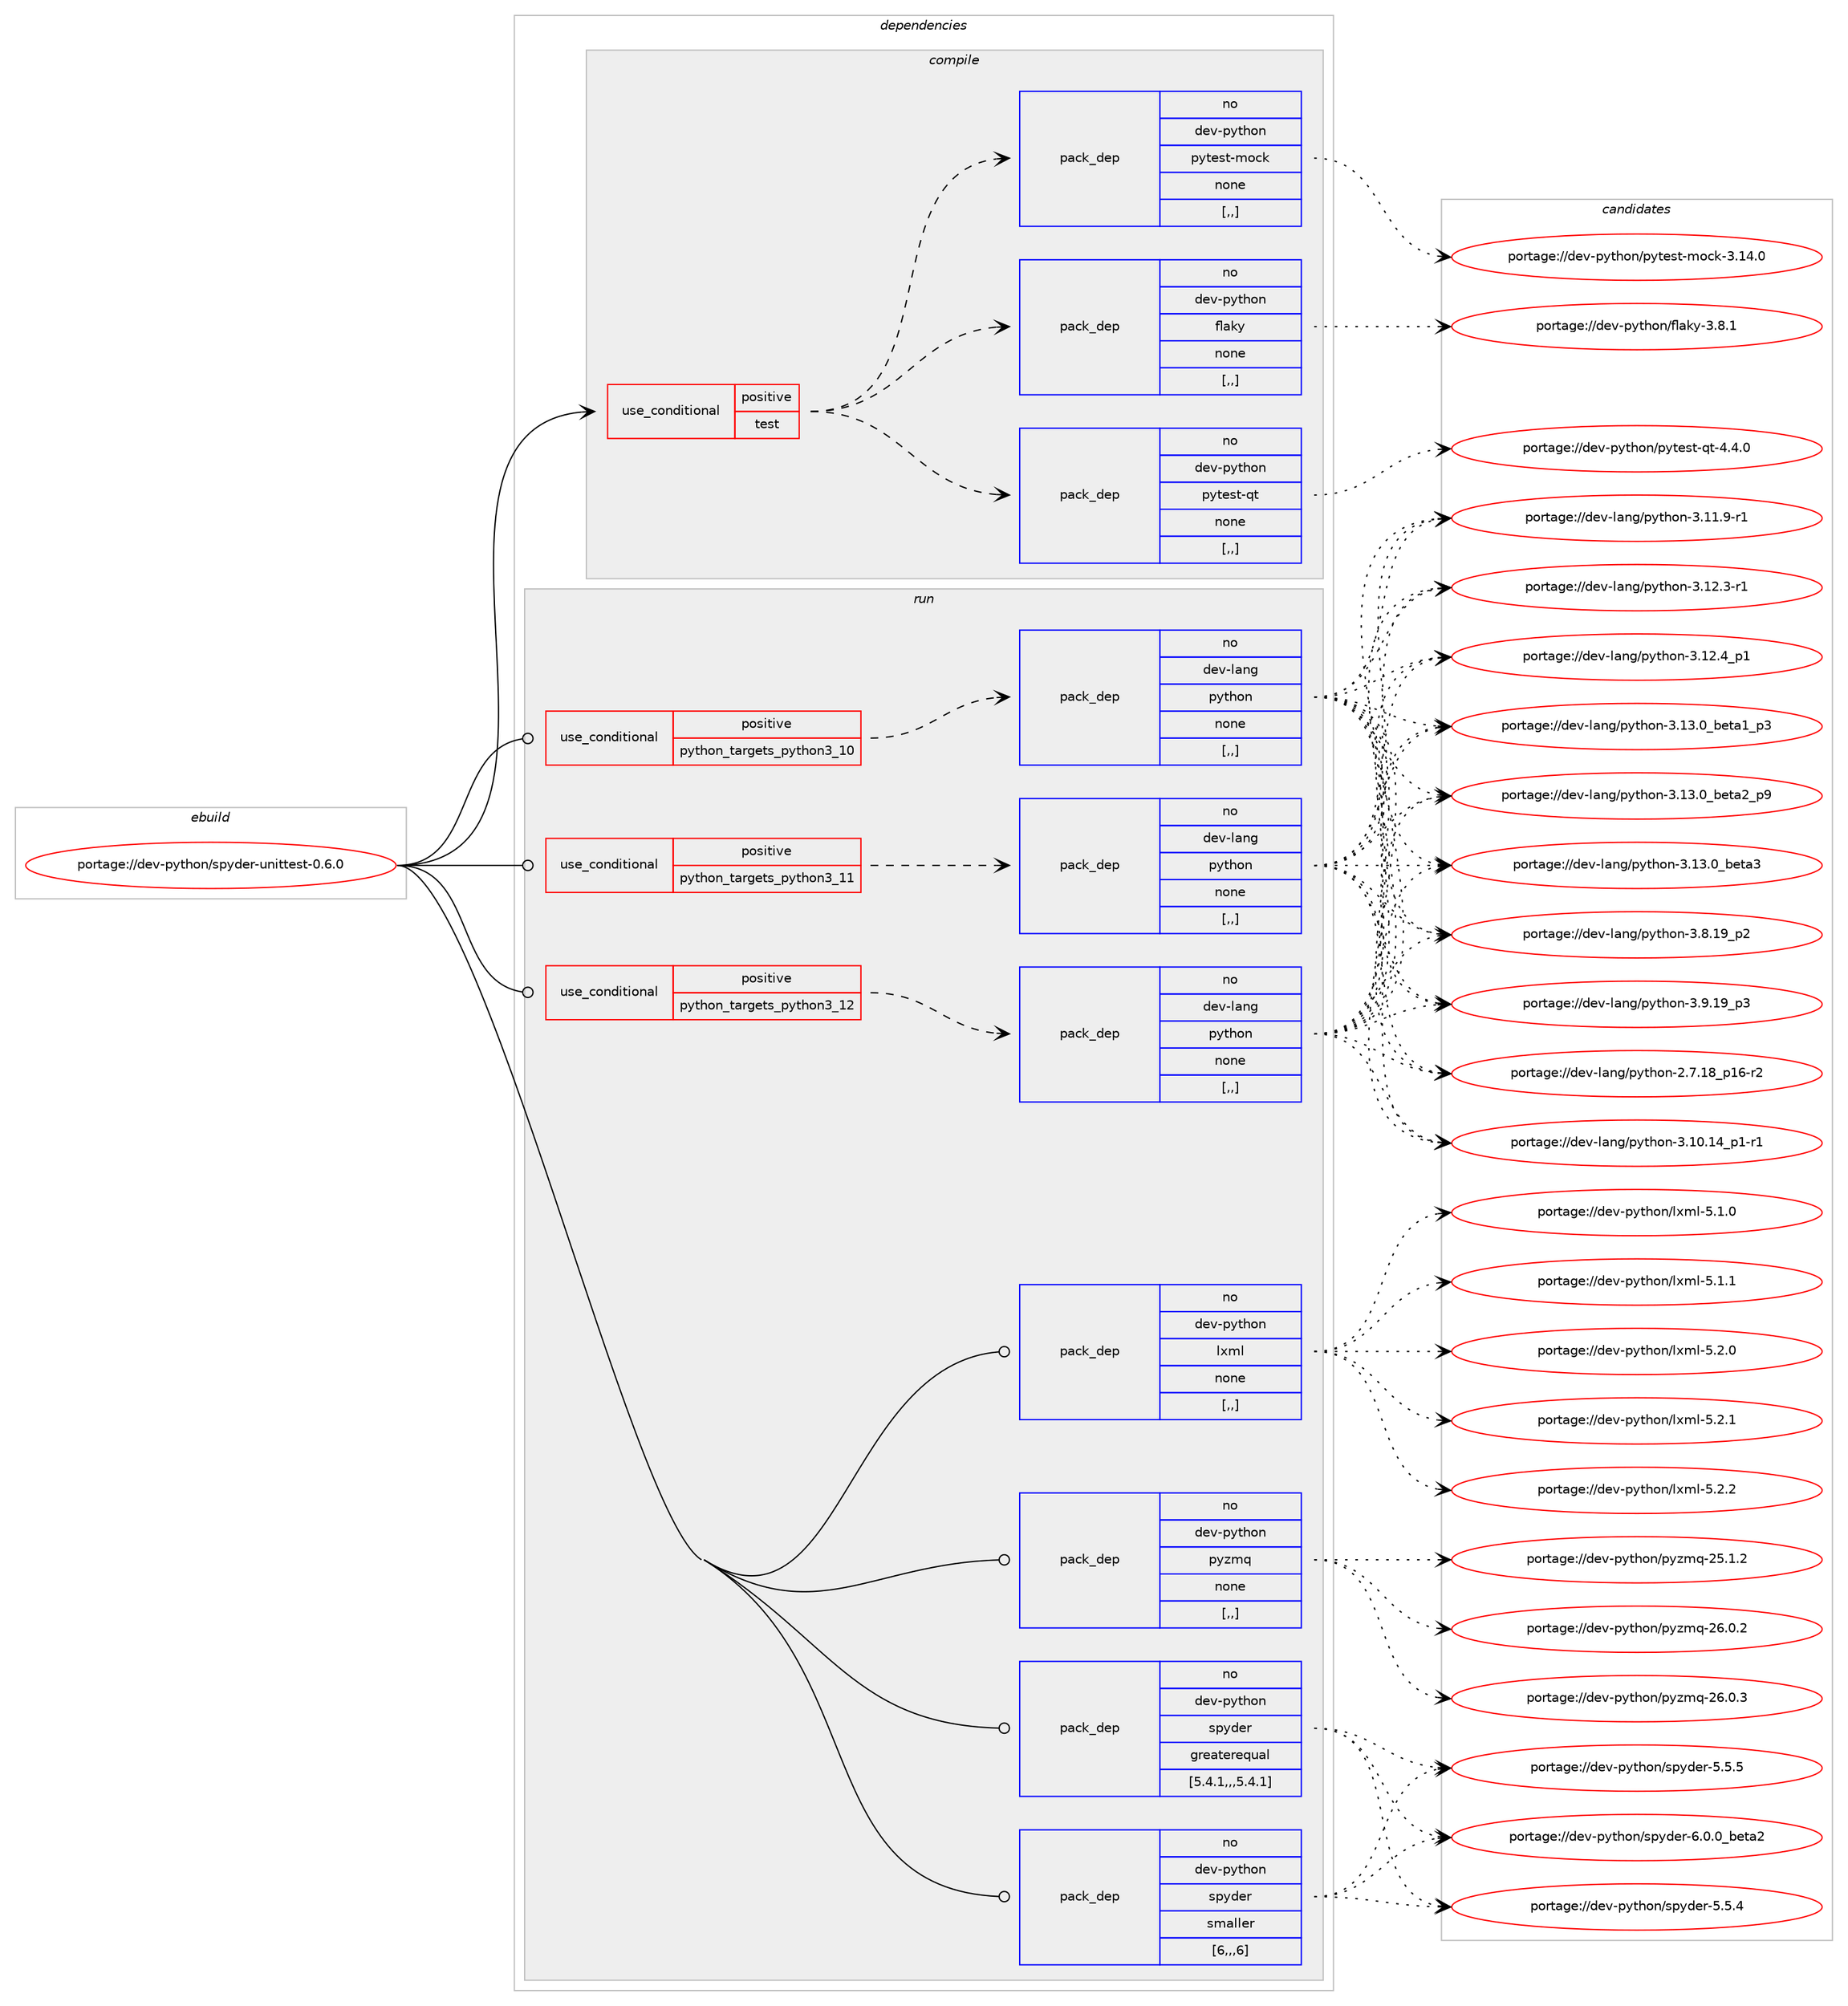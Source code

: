 digraph prolog {

# *************
# Graph options
# *************

newrank=true;
concentrate=true;
compound=true;
graph [rankdir=LR,fontname=Helvetica,fontsize=10,ranksep=1.5];#, ranksep=2.5, nodesep=0.2];
edge  [arrowhead=vee];
node  [fontname=Helvetica,fontsize=10];

# **********
# The ebuild
# **********

subgraph cluster_leftcol {
color=gray;
rank=same;
label=<<i>ebuild</i>>;
id [label="portage://dev-python/spyder-unittest-0.6.0", color=red, width=4, href="../dev-python/spyder-unittest-0.6.0.svg"];
}

# ****************
# The dependencies
# ****************

subgraph cluster_midcol {
color=gray;
label=<<i>dependencies</i>>;
subgraph cluster_compile {
fillcolor="#eeeeee";
style=filled;
label=<<i>compile</i>>;
subgraph cond38701 {
dependency160335 [label=<<TABLE BORDER="0" CELLBORDER="1" CELLSPACING="0" CELLPADDING="4"><TR><TD ROWSPAN="3" CELLPADDING="10">use_conditional</TD></TR><TR><TD>positive</TD></TR><TR><TD>test</TD></TR></TABLE>>, shape=none, color=red];
subgraph pack120396 {
dependency160336 [label=<<TABLE BORDER="0" CELLBORDER="1" CELLSPACING="0" CELLPADDING="4" WIDTH="220"><TR><TD ROWSPAN="6" CELLPADDING="30">pack_dep</TD></TR><TR><TD WIDTH="110">no</TD></TR><TR><TD>dev-python</TD></TR><TR><TD>flaky</TD></TR><TR><TD>none</TD></TR><TR><TD>[,,]</TD></TR></TABLE>>, shape=none, color=blue];
}
dependency160335:e -> dependency160336:w [weight=20,style="dashed",arrowhead="vee"];
subgraph pack120397 {
dependency160337 [label=<<TABLE BORDER="0" CELLBORDER="1" CELLSPACING="0" CELLPADDING="4" WIDTH="220"><TR><TD ROWSPAN="6" CELLPADDING="30">pack_dep</TD></TR><TR><TD WIDTH="110">no</TD></TR><TR><TD>dev-python</TD></TR><TR><TD>pytest-mock</TD></TR><TR><TD>none</TD></TR><TR><TD>[,,]</TD></TR></TABLE>>, shape=none, color=blue];
}
dependency160335:e -> dependency160337:w [weight=20,style="dashed",arrowhead="vee"];
subgraph pack120398 {
dependency160338 [label=<<TABLE BORDER="0" CELLBORDER="1" CELLSPACING="0" CELLPADDING="4" WIDTH="220"><TR><TD ROWSPAN="6" CELLPADDING="30">pack_dep</TD></TR><TR><TD WIDTH="110">no</TD></TR><TR><TD>dev-python</TD></TR><TR><TD>pytest-qt</TD></TR><TR><TD>none</TD></TR><TR><TD>[,,]</TD></TR></TABLE>>, shape=none, color=blue];
}
dependency160335:e -> dependency160338:w [weight=20,style="dashed",arrowhead="vee"];
}
id:e -> dependency160335:w [weight=20,style="solid",arrowhead="vee"];
}
subgraph cluster_compileandrun {
fillcolor="#eeeeee";
style=filled;
label=<<i>compile and run</i>>;
}
subgraph cluster_run {
fillcolor="#eeeeee";
style=filled;
label=<<i>run</i>>;
subgraph cond38702 {
dependency160339 [label=<<TABLE BORDER="0" CELLBORDER="1" CELLSPACING="0" CELLPADDING="4"><TR><TD ROWSPAN="3" CELLPADDING="10">use_conditional</TD></TR><TR><TD>positive</TD></TR><TR><TD>python_targets_python3_10</TD></TR></TABLE>>, shape=none, color=red];
subgraph pack120399 {
dependency160340 [label=<<TABLE BORDER="0" CELLBORDER="1" CELLSPACING="0" CELLPADDING="4" WIDTH="220"><TR><TD ROWSPAN="6" CELLPADDING="30">pack_dep</TD></TR><TR><TD WIDTH="110">no</TD></TR><TR><TD>dev-lang</TD></TR><TR><TD>python</TD></TR><TR><TD>none</TD></TR><TR><TD>[,,]</TD></TR></TABLE>>, shape=none, color=blue];
}
dependency160339:e -> dependency160340:w [weight=20,style="dashed",arrowhead="vee"];
}
id:e -> dependency160339:w [weight=20,style="solid",arrowhead="odot"];
subgraph cond38703 {
dependency160341 [label=<<TABLE BORDER="0" CELLBORDER="1" CELLSPACING="0" CELLPADDING="4"><TR><TD ROWSPAN="3" CELLPADDING="10">use_conditional</TD></TR><TR><TD>positive</TD></TR><TR><TD>python_targets_python3_11</TD></TR></TABLE>>, shape=none, color=red];
subgraph pack120400 {
dependency160342 [label=<<TABLE BORDER="0" CELLBORDER="1" CELLSPACING="0" CELLPADDING="4" WIDTH="220"><TR><TD ROWSPAN="6" CELLPADDING="30">pack_dep</TD></TR><TR><TD WIDTH="110">no</TD></TR><TR><TD>dev-lang</TD></TR><TR><TD>python</TD></TR><TR><TD>none</TD></TR><TR><TD>[,,]</TD></TR></TABLE>>, shape=none, color=blue];
}
dependency160341:e -> dependency160342:w [weight=20,style="dashed",arrowhead="vee"];
}
id:e -> dependency160341:w [weight=20,style="solid",arrowhead="odot"];
subgraph cond38704 {
dependency160343 [label=<<TABLE BORDER="0" CELLBORDER="1" CELLSPACING="0" CELLPADDING="4"><TR><TD ROWSPAN="3" CELLPADDING="10">use_conditional</TD></TR><TR><TD>positive</TD></TR><TR><TD>python_targets_python3_12</TD></TR></TABLE>>, shape=none, color=red];
subgraph pack120401 {
dependency160344 [label=<<TABLE BORDER="0" CELLBORDER="1" CELLSPACING="0" CELLPADDING="4" WIDTH="220"><TR><TD ROWSPAN="6" CELLPADDING="30">pack_dep</TD></TR><TR><TD WIDTH="110">no</TD></TR><TR><TD>dev-lang</TD></TR><TR><TD>python</TD></TR><TR><TD>none</TD></TR><TR><TD>[,,]</TD></TR></TABLE>>, shape=none, color=blue];
}
dependency160343:e -> dependency160344:w [weight=20,style="dashed",arrowhead="vee"];
}
id:e -> dependency160343:w [weight=20,style="solid",arrowhead="odot"];
subgraph pack120402 {
dependency160345 [label=<<TABLE BORDER="0" CELLBORDER="1" CELLSPACING="0" CELLPADDING="4" WIDTH="220"><TR><TD ROWSPAN="6" CELLPADDING="30">pack_dep</TD></TR><TR><TD WIDTH="110">no</TD></TR><TR><TD>dev-python</TD></TR><TR><TD>lxml</TD></TR><TR><TD>none</TD></TR><TR><TD>[,,]</TD></TR></TABLE>>, shape=none, color=blue];
}
id:e -> dependency160345:w [weight=20,style="solid",arrowhead="odot"];
subgraph pack120403 {
dependency160346 [label=<<TABLE BORDER="0" CELLBORDER="1" CELLSPACING="0" CELLPADDING="4" WIDTH="220"><TR><TD ROWSPAN="6" CELLPADDING="30">pack_dep</TD></TR><TR><TD WIDTH="110">no</TD></TR><TR><TD>dev-python</TD></TR><TR><TD>pyzmq</TD></TR><TR><TD>none</TD></TR><TR><TD>[,,]</TD></TR></TABLE>>, shape=none, color=blue];
}
id:e -> dependency160346:w [weight=20,style="solid",arrowhead="odot"];
subgraph pack120404 {
dependency160347 [label=<<TABLE BORDER="0" CELLBORDER="1" CELLSPACING="0" CELLPADDING="4" WIDTH="220"><TR><TD ROWSPAN="6" CELLPADDING="30">pack_dep</TD></TR><TR><TD WIDTH="110">no</TD></TR><TR><TD>dev-python</TD></TR><TR><TD>spyder</TD></TR><TR><TD>greaterequal</TD></TR><TR><TD>[5.4.1,,,5.4.1]</TD></TR></TABLE>>, shape=none, color=blue];
}
id:e -> dependency160347:w [weight=20,style="solid",arrowhead="odot"];
subgraph pack120405 {
dependency160348 [label=<<TABLE BORDER="0" CELLBORDER="1" CELLSPACING="0" CELLPADDING="4" WIDTH="220"><TR><TD ROWSPAN="6" CELLPADDING="30">pack_dep</TD></TR><TR><TD WIDTH="110">no</TD></TR><TR><TD>dev-python</TD></TR><TR><TD>spyder</TD></TR><TR><TD>smaller</TD></TR><TR><TD>[6,,,6]</TD></TR></TABLE>>, shape=none, color=blue];
}
id:e -> dependency160348:w [weight=20,style="solid",arrowhead="odot"];
}
}

# **************
# The candidates
# **************

subgraph cluster_choices {
rank=same;
color=gray;
label=<<i>candidates</i>>;

subgraph choice120396 {
color=black;
nodesep=1;
choice100101118451121211161041111104710210897107121455146564649 [label="portage://dev-python/flaky-3.8.1", color=red, width=4,href="../dev-python/flaky-3.8.1.svg"];
dependency160336:e -> choice100101118451121211161041111104710210897107121455146564649:w [style=dotted,weight="100"];
}
subgraph choice120397 {
color=black;
nodesep=1;
choice1001011184511212111610411111047112121116101115116451091119910745514649524648 [label="portage://dev-python/pytest-mock-3.14.0", color=red, width=4,href="../dev-python/pytest-mock-3.14.0.svg"];
dependency160337:e -> choice1001011184511212111610411111047112121116101115116451091119910745514649524648:w [style=dotted,weight="100"];
}
subgraph choice120398 {
color=black;
nodesep=1;
choice100101118451121211161041111104711212111610111511645113116455246524648 [label="portage://dev-python/pytest-qt-4.4.0", color=red, width=4,href="../dev-python/pytest-qt-4.4.0.svg"];
dependency160338:e -> choice100101118451121211161041111104711212111610111511645113116455246524648:w [style=dotted,weight="100"];
}
subgraph choice120399 {
color=black;
nodesep=1;
choice100101118451089711010347112121116104111110455046554649569511249544511450 [label="portage://dev-lang/python-2.7.18_p16-r2", color=red, width=4,href="../dev-lang/python-2.7.18_p16-r2.svg"];
choice100101118451089711010347112121116104111110455146494846495295112494511449 [label="portage://dev-lang/python-3.10.14_p1-r1", color=red, width=4,href="../dev-lang/python-3.10.14_p1-r1.svg"];
choice100101118451089711010347112121116104111110455146494946574511449 [label="portage://dev-lang/python-3.11.9-r1", color=red, width=4,href="../dev-lang/python-3.11.9-r1.svg"];
choice100101118451089711010347112121116104111110455146495046514511449 [label="portage://dev-lang/python-3.12.3-r1", color=red, width=4,href="../dev-lang/python-3.12.3-r1.svg"];
choice100101118451089711010347112121116104111110455146495046529511249 [label="portage://dev-lang/python-3.12.4_p1", color=red, width=4,href="../dev-lang/python-3.12.4_p1.svg"];
choice10010111845108971101034711212111610411111045514649514648959810111697499511251 [label="portage://dev-lang/python-3.13.0_beta1_p3", color=red, width=4,href="../dev-lang/python-3.13.0_beta1_p3.svg"];
choice10010111845108971101034711212111610411111045514649514648959810111697509511257 [label="portage://dev-lang/python-3.13.0_beta2_p9", color=red, width=4,href="../dev-lang/python-3.13.0_beta2_p9.svg"];
choice1001011184510897110103471121211161041111104551464951464895981011169751 [label="portage://dev-lang/python-3.13.0_beta3", color=red, width=4,href="../dev-lang/python-3.13.0_beta3.svg"];
choice100101118451089711010347112121116104111110455146564649579511250 [label="portage://dev-lang/python-3.8.19_p2", color=red, width=4,href="../dev-lang/python-3.8.19_p2.svg"];
choice100101118451089711010347112121116104111110455146574649579511251 [label="portage://dev-lang/python-3.9.19_p3", color=red, width=4,href="../dev-lang/python-3.9.19_p3.svg"];
dependency160340:e -> choice100101118451089711010347112121116104111110455046554649569511249544511450:w [style=dotted,weight="100"];
dependency160340:e -> choice100101118451089711010347112121116104111110455146494846495295112494511449:w [style=dotted,weight="100"];
dependency160340:e -> choice100101118451089711010347112121116104111110455146494946574511449:w [style=dotted,weight="100"];
dependency160340:e -> choice100101118451089711010347112121116104111110455146495046514511449:w [style=dotted,weight="100"];
dependency160340:e -> choice100101118451089711010347112121116104111110455146495046529511249:w [style=dotted,weight="100"];
dependency160340:e -> choice10010111845108971101034711212111610411111045514649514648959810111697499511251:w [style=dotted,weight="100"];
dependency160340:e -> choice10010111845108971101034711212111610411111045514649514648959810111697509511257:w [style=dotted,weight="100"];
dependency160340:e -> choice1001011184510897110103471121211161041111104551464951464895981011169751:w [style=dotted,weight="100"];
dependency160340:e -> choice100101118451089711010347112121116104111110455146564649579511250:w [style=dotted,weight="100"];
dependency160340:e -> choice100101118451089711010347112121116104111110455146574649579511251:w [style=dotted,weight="100"];
}
subgraph choice120400 {
color=black;
nodesep=1;
choice100101118451089711010347112121116104111110455046554649569511249544511450 [label="portage://dev-lang/python-2.7.18_p16-r2", color=red, width=4,href="../dev-lang/python-2.7.18_p16-r2.svg"];
choice100101118451089711010347112121116104111110455146494846495295112494511449 [label="portage://dev-lang/python-3.10.14_p1-r1", color=red, width=4,href="../dev-lang/python-3.10.14_p1-r1.svg"];
choice100101118451089711010347112121116104111110455146494946574511449 [label="portage://dev-lang/python-3.11.9-r1", color=red, width=4,href="../dev-lang/python-3.11.9-r1.svg"];
choice100101118451089711010347112121116104111110455146495046514511449 [label="portage://dev-lang/python-3.12.3-r1", color=red, width=4,href="../dev-lang/python-3.12.3-r1.svg"];
choice100101118451089711010347112121116104111110455146495046529511249 [label="portage://dev-lang/python-3.12.4_p1", color=red, width=4,href="../dev-lang/python-3.12.4_p1.svg"];
choice10010111845108971101034711212111610411111045514649514648959810111697499511251 [label="portage://dev-lang/python-3.13.0_beta1_p3", color=red, width=4,href="../dev-lang/python-3.13.0_beta1_p3.svg"];
choice10010111845108971101034711212111610411111045514649514648959810111697509511257 [label="portage://dev-lang/python-3.13.0_beta2_p9", color=red, width=4,href="../dev-lang/python-3.13.0_beta2_p9.svg"];
choice1001011184510897110103471121211161041111104551464951464895981011169751 [label="portage://dev-lang/python-3.13.0_beta3", color=red, width=4,href="../dev-lang/python-3.13.0_beta3.svg"];
choice100101118451089711010347112121116104111110455146564649579511250 [label="portage://dev-lang/python-3.8.19_p2", color=red, width=4,href="../dev-lang/python-3.8.19_p2.svg"];
choice100101118451089711010347112121116104111110455146574649579511251 [label="portage://dev-lang/python-3.9.19_p3", color=red, width=4,href="../dev-lang/python-3.9.19_p3.svg"];
dependency160342:e -> choice100101118451089711010347112121116104111110455046554649569511249544511450:w [style=dotted,weight="100"];
dependency160342:e -> choice100101118451089711010347112121116104111110455146494846495295112494511449:w [style=dotted,weight="100"];
dependency160342:e -> choice100101118451089711010347112121116104111110455146494946574511449:w [style=dotted,weight="100"];
dependency160342:e -> choice100101118451089711010347112121116104111110455146495046514511449:w [style=dotted,weight="100"];
dependency160342:e -> choice100101118451089711010347112121116104111110455146495046529511249:w [style=dotted,weight="100"];
dependency160342:e -> choice10010111845108971101034711212111610411111045514649514648959810111697499511251:w [style=dotted,weight="100"];
dependency160342:e -> choice10010111845108971101034711212111610411111045514649514648959810111697509511257:w [style=dotted,weight="100"];
dependency160342:e -> choice1001011184510897110103471121211161041111104551464951464895981011169751:w [style=dotted,weight="100"];
dependency160342:e -> choice100101118451089711010347112121116104111110455146564649579511250:w [style=dotted,weight="100"];
dependency160342:e -> choice100101118451089711010347112121116104111110455146574649579511251:w [style=dotted,weight="100"];
}
subgraph choice120401 {
color=black;
nodesep=1;
choice100101118451089711010347112121116104111110455046554649569511249544511450 [label="portage://dev-lang/python-2.7.18_p16-r2", color=red, width=4,href="../dev-lang/python-2.7.18_p16-r2.svg"];
choice100101118451089711010347112121116104111110455146494846495295112494511449 [label="portage://dev-lang/python-3.10.14_p1-r1", color=red, width=4,href="../dev-lang/python-3.10.14_p1-r1.svg"];
choice100101118451089711010347112121116104111110455146494946574511449 [label="portage://dev-lang/python-3.11.9-r1", color=red, width=4,href="../dev-lang/python-3.11.9-r1.svg"];
choice100101118451089711010347112121116104111110455146495046514511449 [label="portage://dev-lang/python-3.12.3-r1", color=red, width=4,href="../dev-lang/python-3.12.3-r1.svg"];
choice100101118451089711010347112121116104111110455146495046529511249 [label="portage://dev-lang/python-3.12.4_p1", color=red, width=4,href="../dev-lang/python-3.12.4_p1.svg"];
choice10010111845108971101034711212111610411111045514649514648959810111697499511251 [label="portage://dev-lang/python-3.13.0_beta1_p3", color=red, width=4,href="../dev-lang/python-3.13.0_beta1_p3.svg"];
choice10010111845108971101034711212111610411111045514649514648959810111697509511257 [label="portage://dev-lang/python-3.13.0_beta2_p9", color=red, width=4,href="../dev-lang/python-3.13.0_beta2_p9.svg"];
choice1001011184510897110103471121211161041111104551464951464895981011169751 [label="portage://dev-lang/python-3.13.0_beta3", color=red, width=4,href="../dev-lang/python-3.13.0_beta3.svg"];
choice100101118451089711010347112121116104111110455146564649579511250 [label="portage://dev-lang/python-3.8.19_p2", color=red, width=4,href="../dev-lang/python-3.8.19_p2.svg"];
choice100101118451089711010347112121116104111110455146574649579511251 [label="portage://dev-lang/python-3.9.19_p3", color=red, width=4,href="../dev-lang/python-3.9.19_p3.svg"];
dependency160344:e -> choice100101118451089711010347112121116104111110455046554649569511249544511450:w [style=dotted,weight="100"];
dependency160344:e -> choice100101118451089711010347112121116104111110455146494846495295112494511449:w [style=dotted,weight="100"];
dependency160344:e -> choice100101118451089711010347112121116104111110455146494946574511449:w [style=dotted,weight="100"];
dependency160344:e -> choice100101118451089711010347112121116104111110455146495046514511449:w [style=dotted,weight="100"];
dependency160344:e -> choice100101118451089711010347112121116104111110455146495046529511249:w [style=dotted,weight="100"];
dependency160344:e -> choice10010111845108971101034711212111610411111045514649514648959810111697499511251:w [style=dotted,weight="100"];
dependency160344:e -> choice10010111845108971101034711212111610411111045514649514648959810111697509511257:w [style=dotted,weight="100"];
dependency160344:e -> choice1001011184510897110103471121211161041111104551464951464895981011169751:w [style=dotted,weight="100"];
dependency160344:e -> choice100101118451089711010347112121116104111110455146564649579511250:w [style=dotted,weight="100"];
dependency160344:e -> choice100101118451089711010347112121116104111110455146574649579511251:w [style=dotted,weight="100"];
}
subgraph choice120402 {
color=black;
nodesep=1;
choice1001011184511212111610411111047108120109108455346494648 [label="portage://dev-python/lxml-5.1.0", color=red, width=4,href="../dev-python/lxml-5.1.0.svg"];
choice1001011184511212111610411111047108120109108455346494649 [label="portage://dev-python/lxml-5.1.1", color=red, width=4,href="../dev-python/lxml-5.1.1.svg"];
choice1001011184511212111610411111047108120109108455346504648 [label="portage://dev-python/lxml-5.2.0", color=red, width=4,href="../dev-python/lxml-5.2.0.svg"];
choice1001011184511212111610411111047108120109108455346504649 [label="portage://dev-python/lxml-5.2.1", color=red, width=4,href="../dev-python/lxml-5.2.1.svg"];
choice1001011184511212111610411111047108120109108455346504650 [label="portage://dev-python/lxml-5.2.2", color=red, width=4,href="../dev-python/lxml-5.2.2.svg"];
dependency160345:e -> choice1001011184511212111610411111047108120109108455346494648:w [style=dotted,weight="100"];
dependency160345:e -> choice1001011184511212111610411111047108120109108455346494649:w [style=dotted,weight="100"];
dependency160345:e -> choice1001011184511212111610411111047108120109108455346504648:w [style=dotted,weight="100"];
dependency160345:e -> choice1001011184511212111610411111047108120109108455346504649:w [style=dotted,weight="100"];
dependency160345:e -> choice1001011184511212111610411111047108120109108455346504650:w [style=dotted,weight="100"];
}
subgraph choice120403 {
color=black;
nodesep=1;
choice100101118451121211161041111104711212112210911345505346494650 [label="portage://dev-python/pyzmq-25.1.2", color=red, width=4,href="../dev-python/pyzmq-25.1.2.svg"];
choice100101118451121211161041111104711212112210911345505446484650 [label="portage://dev-python/pyzmq-26.0.2", color=red, width=4,href="../dev-python/pyzmq-26.0.2.svg"];
choice100101118451121211161041111104711212112210911345505446484651 [label="portage://dev-python/pyzmq-26.0.3", color=red, width=4,href="../dev-python/pyzmq-26.0.3.svg"];
dependency160346:e -> choice100101118451121211161041111104711212112210911345505346494650:w [style=dotted,weight="100"];
dependency160346:e -> choice100101118451121211161041111104711212112210911345505446484650:w [style=dotted,weight="100"];
dependency160346:e -> choice100101118451121211161041111104711212112210911345505446484651:w [style=dotted,weight="100"];
}
subgraph choice120404 {
color=black;
nodesep=1;
choice1001011184511212111610411111047115112121100101114455346534652 [label="portage://dev-python/spyder-5.5.4", color=red, width=4,href="../dev-python/spyder-5.5.4.svg"];
choice1001011184511212111610411111047115112121100101114455346534653 [label="portage://dev-python/spyder-5.5.5", color=red, width=4,href="../dev-python/spyder-5.5.5.svg"];
choice100101118451121211161041111104711511212110010111445544648464895981011169750 [label="portage://dev-python/spyder-6.0.0_beta2", color=red, width=4,href="../dev-python/spyder-6.0.0_beta2.svg"];
dependency160347:e -> choice1001011184511212111610411111047115112121100101114455346534652:w [style=dotted,weight="100"];
dependency160347:e -> choice1001011184511212111610411111047115112121100101114455346534653:w [style=dotted,weight="100"];
dependency160347:e -> choice100101118451121211161041111104711511212110010111445544648464895981011169750:w [style=dotted,weight="100"];
}
subgraph choice120405 {
color=black;
nodesep=1;
choice1001011184511212111610411111047115112121100101114455346534652 [label="portage://dev-python/spyder-5.5.4", color=red, width=4,href="../dev-python/spyder-5.5.4.svg"];
choice1001011184511212111610411111047115112121100101114455346534653 [label="portage://dev-python/spyder-5.5.5", color=red, width=4,href="../dev-python/spyder-5.5.5.svg"];
choice100101118451121211161041111104711511212110010111445544648464895981011169750 [label="portage://dev-python/spyder-6.0.0_beta2", color=red, width=4,href="../dev-python/spyder-6.0.0_beta2.svg"];
dependency160348:e -> choice1001011184511212111610411111047115112121100101114455346534652:w [style=dotted,weight="100"];
dependency160348:e -> choice1001011184511212111610411111047115112121100101114455346534653:w [style=dotted,weight="100"];
dependency160348:e -> choice100101118451121211161041111104711511212110010111445544648464895981011169750:w [style=dotted,weight="100"];
}
}

}
